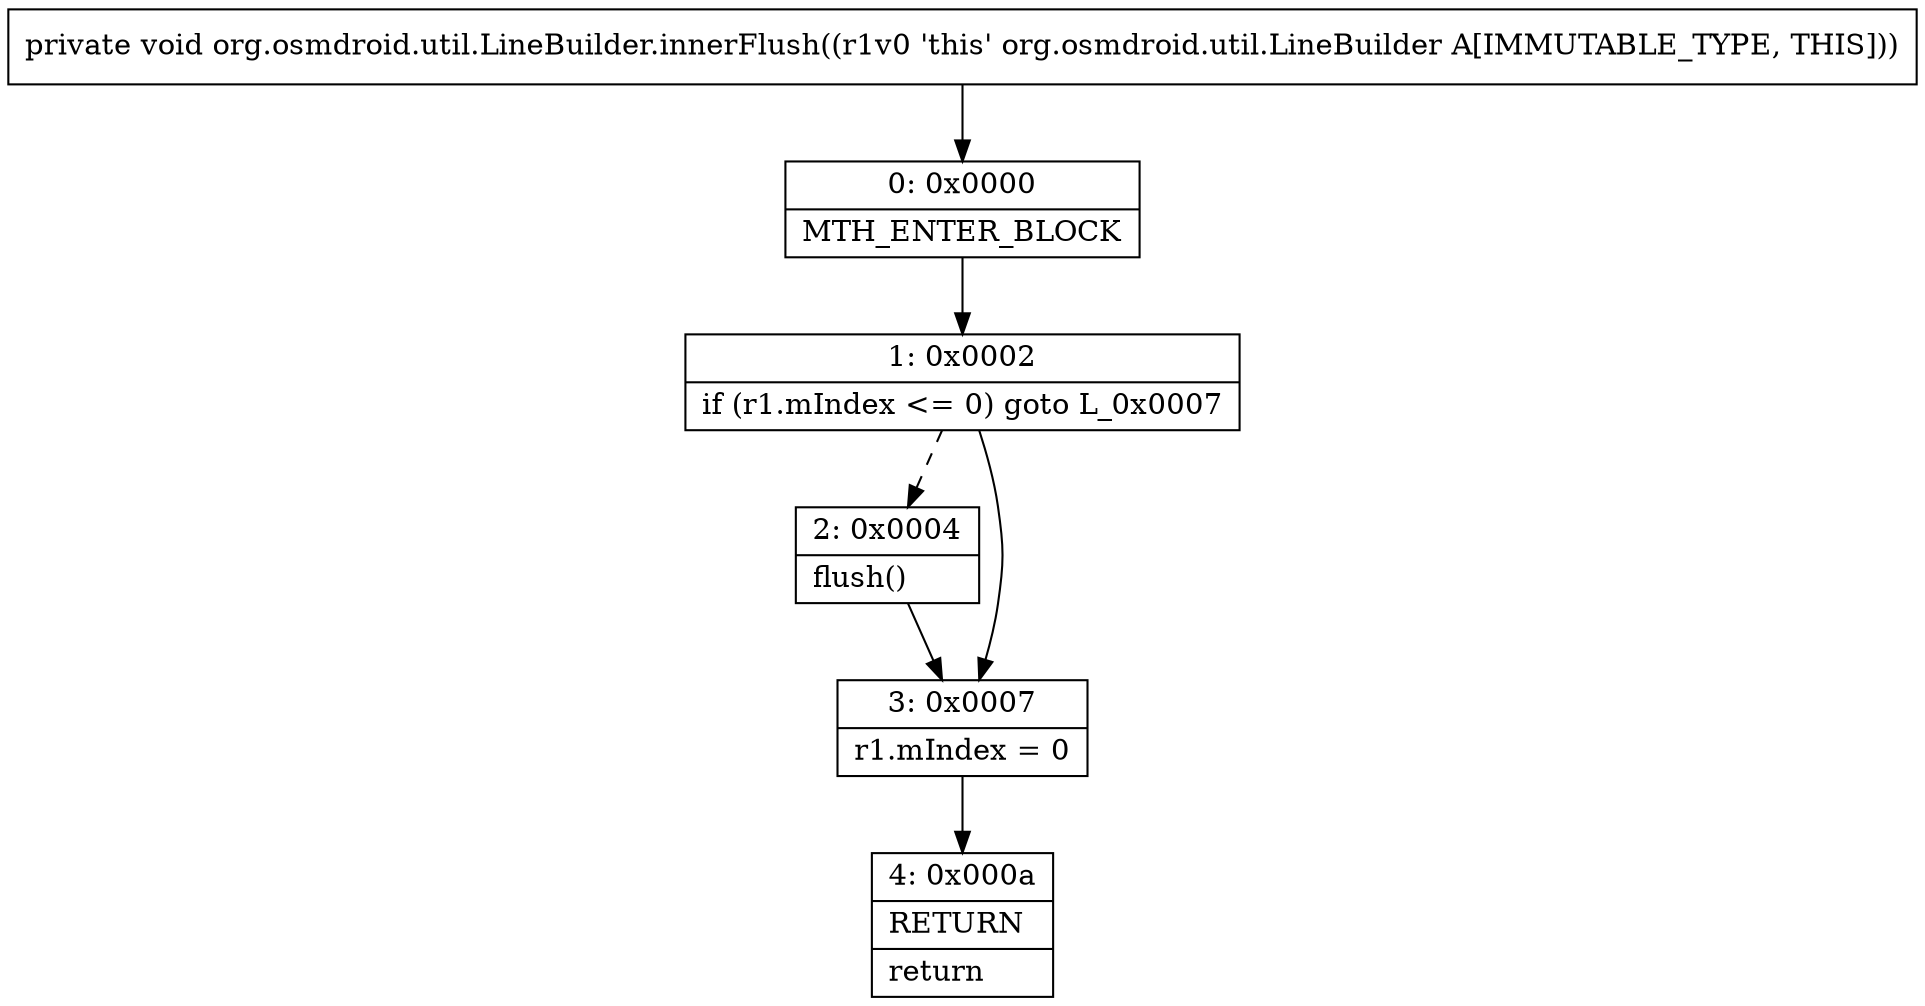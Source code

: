 digraph "CFG fororg.osmdroid.util.LineBuilder.innerFlush()V" {
Node_0 [shape=record,label="{0\:\ 0x0000|MTH_ENTER_BLOCK\l}"];
Node_1 [shape=record,label="{1\:\ 0x0002|if (r1.mIndex \<= 0) goto L_0x0007\l}"];
Node_2 [shape=record,label="{2\:\ 0x0004|flush()\l}"];
Node_3 [shape=record,label="{3\:\ 0x0007|r1.mIndex = 0\l}"];
Node_4 [shape=record,label="{4\:\ 0x000a|RETURN\l|return\l}"];
MethodNode[shape=record,label="{private void org.osmdroid.util.LineBuilder.innerFlush((r1v0 'this' org.osmdroid.util.LineBuilder A[IMMUTABLE_TYPE, THIS])) }"];
MethodNode -> Node_0;
Node_0 -> Node_1;
Node_1 -> Node_2[style=dashed];
Node_1 -> Node_3;
Node_2 -> Node_3;
Node_3 -> Node_4;
}

